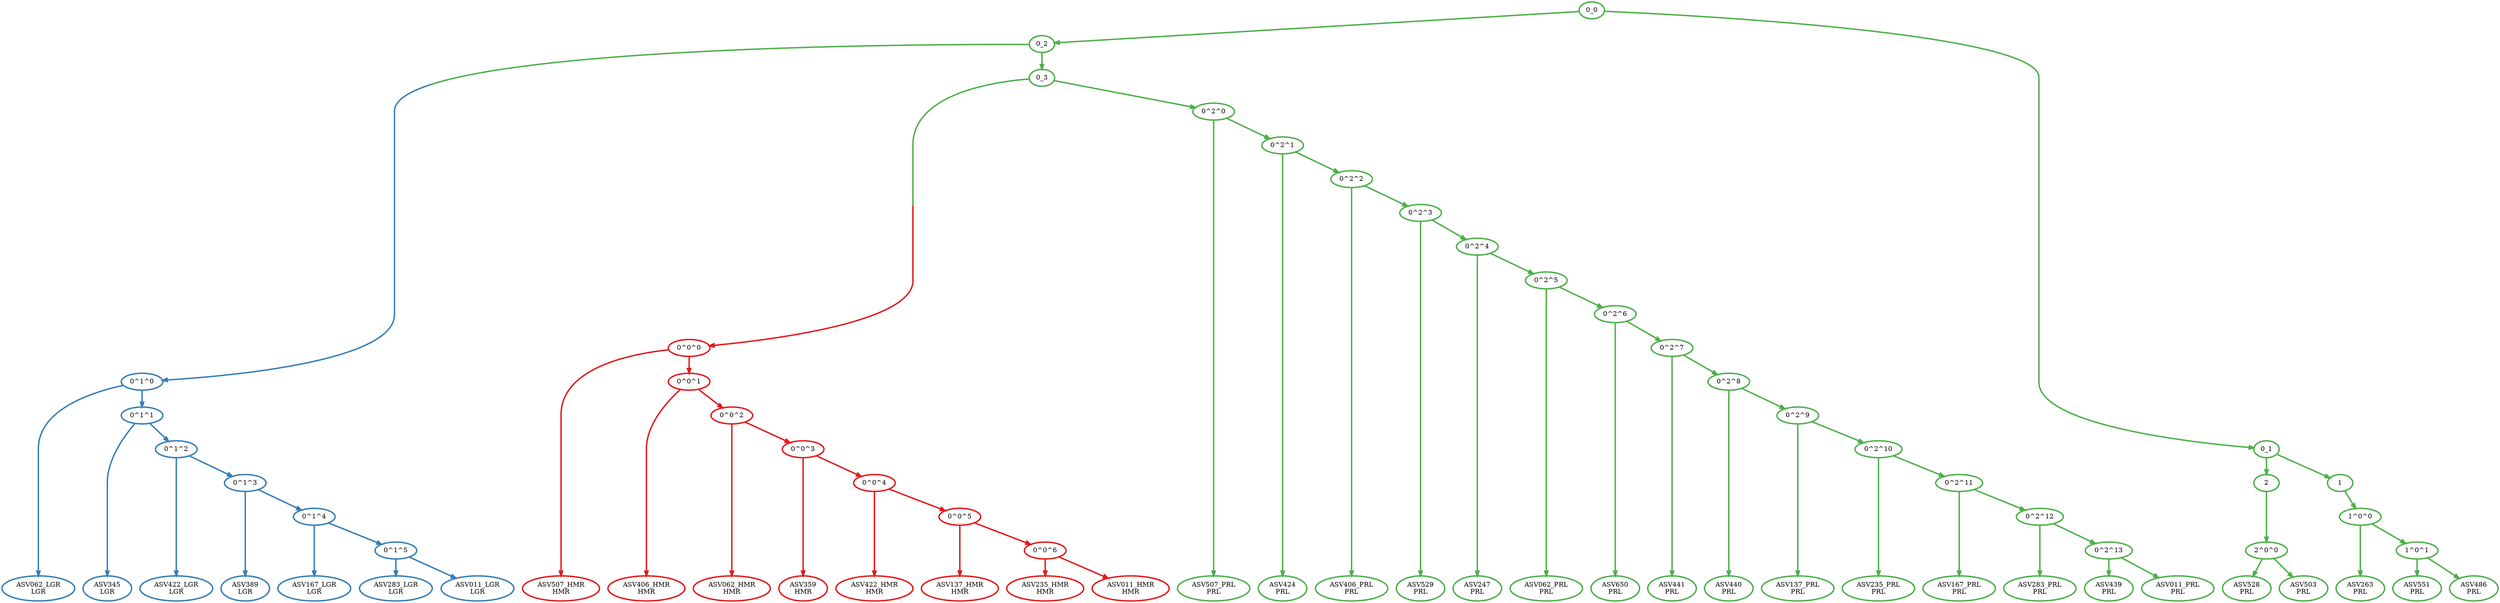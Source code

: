 digraph T {
	{
		rank=same
		70 [penwidth=3,colorscheme=set19,color=3,label="ASV528\nPRL"]
		69 [penwidth=3,colorscheme=set19,color=3,label="ASV503\nPRL"]
		66 [penwidth=3,colorscheme=set19,color=3,label="ASV551\nPRL"]
		65 [penwidth=3,colorscheme=set19,color=3,label="ASV486\nPRL"]
		63 [penwidth=3,colorscheme=set19,color=3,label="ASV263\nPRL"]
		60 [penwidth=3,colorscheme=set19,color=1,label="ASV235_HMR\nHMR"]
		59 [penwidth=3,colorscheme=set19,color=1,label="ASV011_HMR\nHMR"]
		57 [penwidth=3,colorscheme=set19,color=1,label="ASV137_HMR\nHMR"]
		55 [penwidth=3,colorscheme=set19,color=1,label="ASV422_HMR\nHMR"]
		53 [penwidth=3,colorscheme=set19,color=1,label="ASV359\nHMR"]
		51 [penwidth=3,colorscheme=set19,color=1,label="ASV062_HMR\nHMR"]
		49 [penwidth=3,colorscheme=set19,color=1,label="ASV406_HMR\nHMR"]
		47 [penwidth=3,colorscheme=set19,color=1,label="ASV507_HMR\nHMR"]
		45 [penwidth=3,colorscheme=set19,color=2,label="ASV283_LGR\nLGR"]
		44 [penwidth=3,colorscheme=set19,color=2,label="ASV011_LGR\nLGR"]
		42 [penwidth=3,colorscheme=set19,color=2,label="ASV167_LGR\nLGR"]
		40 [penwidth=3,colorscheme=set19,color=2,label="ASV389\nLGR"]
		38 [penwidth=3,colorscheme=set19,color=2,label="ASV422_LGR\nLGR"]
		36 [penwidth=3,colorscheme=set19,color=2,label="ASV345\nLGR"]
		34 [penwidth=3,colorscheme=set19,color=2,label="ASV062_LGR\nLGR"]
		32 [penwidth=3,colorscheme=set19,color=3,label="ASV439\nPRL"]
		31 [penwidth=3,colorscheme=set19,color=3,label="ASV011_PRL\nPRL"]
		29 [penwidth=3,colorscheme=set19,color=3,label="ASV283_PRL\nPRL"]
		27 [penwidth=3,colorscheme=set19,color=3,label="ASV167_PRL\nPRL"]
		25 [penwidth=3,colorscheme=set19,color=3,label="ASV235_PRL\nPRL"]
		23 [penwidth=3,colorscheme=set19,color=3,label="ASV137_PRL\nPRL"]
		21 [penwidth=3,colorscheme=set19,color=3,label="ASV440\nPRL"]
		19 [penwidth=3,colorscheme=set19,color=3,label="ASV441\nPRL"]
		17 [penwidth=3,colorscheme=set19,color=3,label="ASV650\nPRL"]
		15 [penwidth=3,colorscheme=set19,color=3,label="ASV062_PRL\nPRL"]
		13 [penwidth=3,colorscheme=set19,color=3,label="ASV247\nPRL"]
		11 [penwidth=3,colorscheme=set19,color=3,label="ASV529\nPRL"]
		9 [penwidth=3,colorscheme=set19,color=3,label="ASV406_PRL\nPRL"]
		7 [penwidth=3,colorscheme=set19,color=3,label="ASV424\nPRL"]
		5 [penwidth=3,colorscheme=set19,color=3,label="ASV507_PRL\nPRL"]
	}
	68 [penwidth=3,colorscheme=set19,color=3,label="2^0^0"]
	67 [penwidth=3,colorscheme=set19,color=3,label="2"]
	64 [penwidth=3,colorscheme=set19,color=3,label="1^0^1"]
	62 [penwidth=3,colorscheme=set19,color=3,label="1^0^0"]
	61 [penwidth=3,colorscheme=set19,color=3,label="1"]
	58 [penwidth=3,colorscheme=set19,color=1,label="0^0^6"]
	56 [penwidth=3,colorscheme=set19,color=1,label="0^0^5"]
	54 [penwidth=3,colorscheme=set19,color=1,label="0^0^4"]
	52 [penwidth=3,colorscheme=set19,color=1,label="0^0^3"]
	50 [penwidth=3,colorscheme=set19,color=1,label="0^0^2"]
	48 [penwidth=3,colorscheme=set19,color=1,label="0^0^1"]
	46 [penwidth=3,colorscheme=set19,color=1,label="0^0^0"]
	43 [penwidth=3,colorscheme=set19,color=2,label="0^1^5"]
	41 [penwidth=3,colorscheme=set19,color=2,label="0^1^4"]
	39 [penwidth=3,colorscheme=set19,color=2,label="0^1^3"]
	37 [penwidth=3,colorscheme=set19,color=2,label="0^1^2"]
	35 [penwidth=3,colorscheme=set19,color=2,label="0^1^1"]
	33 [penwidth=3,colorscheme=set19,color=2,label="0^1^0"]
	30 [penwidth=3,colorscheme=set19,color=3,label="0^2^13"]
	28 [penwidth=3,colorscheme=set19,color=3,label="0^2^12"]
	26 [penwidth=3,colorscheme=set19,color=3,label="0^2^11"]
	24 [penwidth=3,colorscheme=set19,color=3,label="0^2^10"]
	22 [penwidth=3,colorscheme=set19,color=3,label="0^2^9"]
	20 [penwidth=3,colorscheme=set19,color=3,label="0^2^8"]
	18 [penwidth=3,colorscheme=set19,color=3,label="0^2^7"]
	16 [penwidth=3,colorscheme=set19,color=3,label="0^2^6"]
	14 [penwidth=3,colorscheme=set19,color=3,label="0^2^5"]
	12 [penwidth=3,colorscheme=set19,color=3,label="0^2^4"]
	10 [penwidth=3,colorscheme=set19,color=3,label="0^2^3"]
	8 [penwidth=3,colorscheme=set19,color=3,label="0^2^2"]
	6 [penwidth=3,colorscheme=set19,color=3,label="0^2^1"]
	4 [penwidth=3,colorscheme=set19,color=3,label="0^2^0"]
	3 [penwidth=3,colorscheme=set19,color=3,label="0_3"]
	2 [penwidth=3,colorscheme=set19,color=3,label="0_2"]
	1 [penwidth=3,colorscheme=set19,color=3,label="0_1"]
	0 [penwidth=3,colorscheme=set19,color=3,label="0_0"]
	68 -> 70 [penwidth=3,colorscheme=set19,color=3]
	68 -> 69 [penwidth=3,colorscheme=set19,color=3]
	67 -> 68 [penwidth=3,colorscheme=set19,color=3]
	64 -> 66 [penwidth=3,colorscheme=set19,color=3]
	64 -> 65 [penwidth=3,colorscheme=set19,color=3]
	62 -> 64 [penwidth=3,colorscheme=set19,color=3]
	62 -> 63 [penwidth=3,colorscheme=set19,color=3]
	61 -> 62 [penwidth=3,colorscheme=set19,color=3]
	58 -> 60 [penwidth=3,colorscheme=set19,color=1]
	58 -> 59 [penwidth=3,colorscheme=set19,color=1]
	56 -> 58 [penwidth=3,colorscheme=set19,color=1]
	56 -> 57 [penwidth=3,colorscheme=set19,color=1]
	54 -> 56 [penwidth=3,colorscheme=set19,color=1]
	54 -> 55 [penwidth=3,colorscheme=set19,color=1]
	52 -> 54 [penwidth=3,colorscheme=set19,color=1]
	52 -> 53 [penwidth=3,colorscheme=set19,color=1]
	50 -> 52 [penwidth=3,colorscheme=set19,color=1]
	50 -> 51 [penwidth=3,colorscheme=set19,color=1]
	48 -> 50 [penwidth=3,colorscheme=set19,color=1]
	48 -> 49 [penwidth=3,colorscheme=set19,color=1]
	46 -> 48 [penwidth=3,colorscheme=set19,color=1]
	46 -> 47 [penwidth=3,colorscheme=set19,color=1]
	43 -> 45 [penwidth=3,colorscheme=set19,color=2]
	43 -> 44 [penwidth=3,colorscheme=set19,color=2]
	41 -> 43 [penwidth=3,colorscheme=set19,color=2]
	41 -> 42 [penwidth=3,colorscheme=set19,color=2]
	39 -> 41 [penwidth=3,colorscheme=set19,color=2]
	39 -> 40 [penwidth=3,colorscheme=set19,color=2]
	37 -> 39 [penwidth=3,colorscheme=set19,color=2]
	37 -> 38 [penwidth=3,colorscheme=set19,color=2]
	35 -> 37 [penwidth=3,colorscheme=set19,color=2]
	35 -> 36 [penwidth=3,colorscheme=set19,color=2]
	33 -> 35 [penwidth=3,colorscheme=set19,color=2]
	33 -> 34 [penwidth=3,colorscheme=set19,color=2]
	30 -> 32 [penwidth=3,colorscheme=set19,color=3]
	30 -> 31 [penwidth=3,colorscheme=set19,color=3]
	28 -> 30 [penwidth=3,colorscheme=set19,color=3]
	28 -> 29 [penwidth=3,colorscheme=set19,color=3]
	26 -> 28 [penwidth=3,colorscheme=set19,color=3]
	26 -> 27 [penwidth=3,colorscheme=set19,color=3]
	24 -> 26 [penwidth=3,colorscheme=set19,color=3]
	24 -> 25 [penwidth=3,colorscheme=set19,color=3]
	22 -> 24 [penwidth=3,colorscheme=set19,color=3]
	22 -> 23 [penwidth=3,colorscheme=set19,color=3]
	20 -> 22 [penwidth=3,colorscheme=set19,color=3]
	20 -> 21 [penwidth=3,colorscheme=set19,color=3]
	18 -> 20 [penwidth=3,colorscheme=set19,color=3]
	18 -> 19 [penwidth=3,colorscheme=set19,color=3]
	16 -> 18 [penwidth=3,colorscheme=set19,color=3]
	16 -> 17 [penwidth=3,colorscheme=set19,color=3]
	14 -> 16 [penwidth=3,colorscheme=set19,color=3]
	14 -> 15 [penwidth=3,colorscheme=set19,color=3]
	12 -> 14 [penwidth=3,colorscheme=set19,color=3]
	12 -> 13 [penwidth=3,colorscheme=set19,color=3]
	10 -> 12 [penwidth=3,colorscheme=set19,color=3]
	10 -> 11 [penwidth=3,colorscheme=set19,color=3]
	8 -> 10 [penwidth=3,colorscheme=set19,color=3]
	8 -> 9 [penwidth=3,colorscheme=set19,color=3]
	6 -> 8 [penwidth=3,colorscheme=set19,color=3]
	6 -> 7 [penwidth=3,colorscheme=set19,color=3]
	4 -> 6 [penwidth=3,colorscheme=set19,color=3]
	4 -> 5 [penwidth=3,colorscheme=set19,color=3]
	3 -> 46 [penwidth=3,colorscheme=set19,color="3;0.5:1"]
	3 -> 4 [penwidth=3,colorscheme=set19,color=3]
	2 -> 33 [penwidth=3,colorscheme=set19,color="3;0.5:2"]
	2 -> 3 [penwidth=3,colorscheme=set19,color=3]
	1 -> 67 [penwidth=3,colorscheme=set19,color=3]
	1 -> 61 [penwidth=3,colorscheme=set19,color=3]
	0 -> 2 [penwidth=3,colorscheme=set19,color=3]
	0 -> 1 [penwidth=3,colorscheme=set19,color=3]
}
